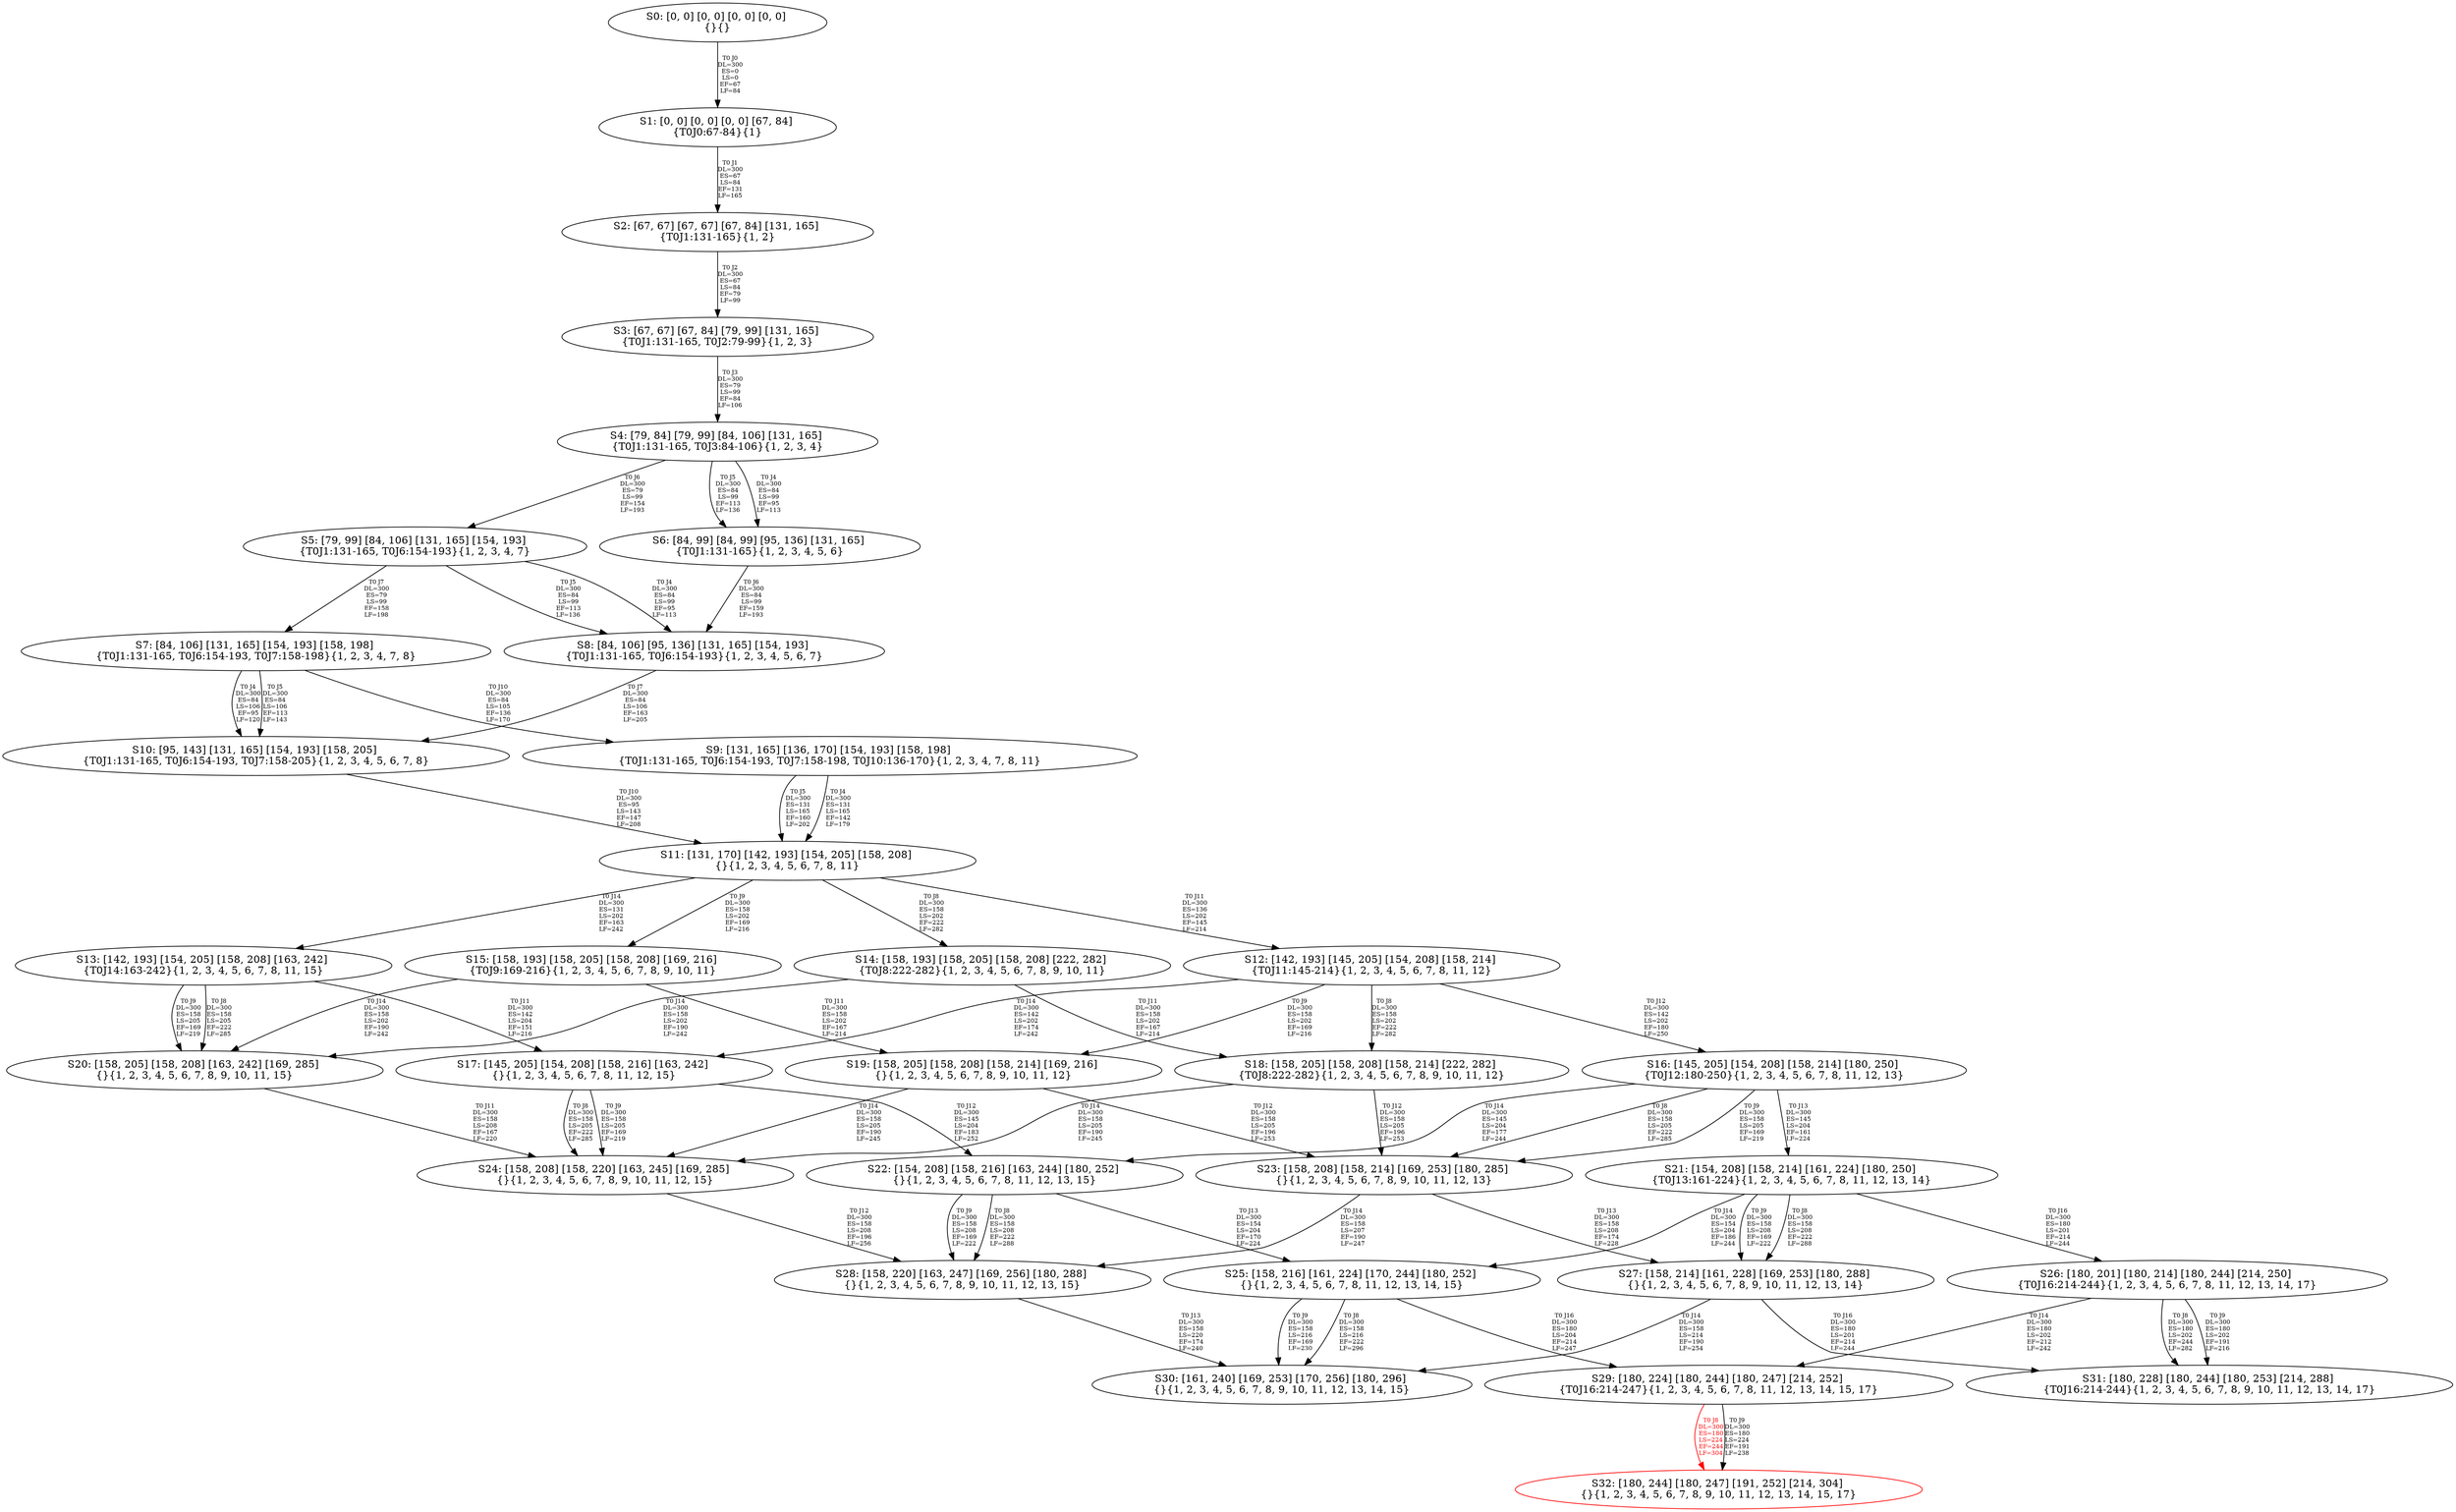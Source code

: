digraph {
	S0[label="S0: [0, 0] [0, 0] [0, 0] [0, 0] \n{}{}"];
	S1[label="S1: [0, 0] [0, 0] [0, 0] [67, 84] \n{T0J0:67-84}{1}"];
	S2[label="S2: [67, 67] [67, 67] [67, 84] [131, 165] \n{T0J1:131-165}{1, 2}"];
	S3[label="S3: [67, 67] [67, 84] [79, 99] [131, 165] \n{T0J1:131-165, T0J2:79-99}{1, 2, 3}"];
	S4[label="S4: [79, 84] [79, 99] [84, 106] [131, 165] \n{T0J1:131-165, T0J3:84-106}{1, 2, 3, 4}"];
	S5[label="S5: [79, 99] [84, 106] [131, 165] [154, 193] \n{T0J1:131-165, T0J6:154-193}{1, 2, 3, 4, 7}"];
	S6[label="S6: [84, 99] [84, 99] [95, 136] [131, 165] \n{T0J1:131-165}{1, 2, 3, 4, 5, 6}"];
	S7[label="S7: [84, 106] [131, 165] [154, 193] [158, 198] \n{T0J1:131-165, T0J6:154-193, T0J7:158-198}{1, 2, 3, 4, 7, 8}"];
	S8[label="S8: [84, 106] [95, 136] [131, 165] [154, 193] \n{T0J1:131-165, T0J6:154-193}{1, 2, 3, 4, 5, 6, 7}"];
	S9[label="S9: [131, 165] [136, 170] [154, 193] [158, 198] \n{T0J1:131-165, T0J6:154-193, T0J7:158-198, T0J10:136-170}{1, 2, 3, 4, 7, 8, 11}"];
	S10[label="S10: [95, 143] [131, 165] [154, 193] [158, 205] \n{T0J1:131-165, T0J6:154-193, T0J7:158-205}{1, 2, 3, 4, 5, 6, 7, 8}"];
	S11[label="S11: [131, 170] [142, 193] [154, 205] [158, 208] \n{}{1, 2, 3, 4, 5, 6, 7, 8, 11}"];
	S12[label="S12: [142, 193] [145, 205] [154, 208] [158, 214] \n{T0J11:145-214}{1, 2, 3, 4, 5, 6, 7, 8, 11, 12}"];
	S13[label="S13: [142, 193] [154, 205] [158, 208] [163, 242] \n{T0J14:163-242}{1, 2, 3, 4, 5, 6, 7, 8, 11, 15}"];
	S14[label="S14: [158, 193] [158, 205] [158, 208] [222, 282] \n{T0J8:222-282}{1, 2, 3, 4, 5, 6, 7, 8, 9, 10, 11}"];
	S15[label="S15: [158, 193] [158, 205] [158, 208] [169, 216] \n{T0J9:169-216}{1, 2, 3, 4, 5, 6, 7, 8, 9, 10, 11}"];
	S16[label="S16: [145, 205] [154, 208] [158, 214] [180, 250] \n{T0J12:180-250}{1, 2, 3, 4, 5, 6, 7, 8, 11, 12, 13}"];
	S17[label="S17: [145, 205] [154, 208] [158, 216] [163, 242] \n{}{1, 2, 3, 4, 5, 6, 7, 8, 11, 12, 15}"];
	S18[label="S18: [158, 205] [158, 208] [158, 214] [222, 282] \n{T0J8:222-282}{1, 2, 3, 4, 5, 6, 7, 8, 9, 10, 11, 12}"];
	S19[label="S19: [158, 205] [158, 208] [158, 214] [169, 216] \n{}{1, 2, 3, 4, 5, 6, 7, 8, 9, 10, 11, 12}"];
	S20[label="S20: [158, 205] [158, 208] [163, 242] [169, 285] \n{}{1, 2, 3, 4, 5, 6, 7, 8, 9, 10, 11, 15}"];
	S21[label="S21: [154, 208] [158, 214] [161, 224] [180, 250] \n{T0J13:161-224}{1, 2, 3, 4, 5, 6, 7, 8, 11, 12, 13, 14}"];
	S22[label="S22: [154, 208] [158, 216] [163, 244] [180, 252] \n{}{1, 2, 3, 4, 5, 6, 7, 8, 11, 12, 13, 15}"];
	S23[label="S23: [158, 208] [158, 214] [169, 253] [180, 285] \n{}{1, 2, 3, 4, 5, 6, 7, 8, 9, 10, 11, 12, 13}"];
	S24[label="S24: [158, 208] [158, 220] [163, 245] [169, 285] \n{}{1, 2, 3, 4, 5, 6, 7, 8, 9, 10, 11, 12, 15}"];
	S25[label="S25: [158, 216] [161, 224] [170, 244] [180, 252] \n{}{1, 2, 3, 4, 5, 6, 7, 8, 11, 12, 13, 14, 15}"];
	S26[label="S26: [180, 201] [180, 214] [180, 244] [214, 250] \n{T0J16:214-244}{1, 2, 3, 4, 5, 6, 7, 8, 11, 12, 13, 14, 17}"];
	S27[label="S27: [158, 214] [161, 228] [169, 253] [180, 288] \n{}{1, 2, 3, 4, 5, 6, 7, 8, 9, 10, 11, 12, 13, 14}"];
	S28[label="S28: [158, 220] [163, 247] [169, 256] [180, 288] \n{}{1, 2, 3, 4, 5, 6, 7, 8, 9, 10, 11, 12, 13, 15}"];
	S29[label="S29: [180, 224] [180, 244] [180, 247] [214, 252] \n{T0J16:214-247}{1, 2, 3, 4, 5, 6, 7, 8, 11, 12, 13, 14, 15, 17}"];
	S30[label="S30: [161, 240] [169, 253] [170, 256] [180, 296] \n{}{1, 2, 3, 4, 5, 6, 7, 8, 9, 10, 11, 12, 13, 14, 15}"];
	S31[label="S31: [180, 228] [180, 244] [180, 253] [214, 288] \n{T0J16:214-244}{1, 2, 3, 4, 5, 6, 7, 8, 9, 10, 11, 12, 13, 14, 17}"];
	S32[label="S32: [180, 244] [180, 247] [191, 252] [214, 304] \n{}{1, 2, 3, 4, 5, 6, 7, 8, 9, 10, 11, 12, 13, 14, 15, 17}"];
	S0 -> S1[label="T0 J0\nDL=300\nES=0\nLS=0\nEF=67\nLF=84",fontsize=8];
	S1 -> S2[label="T0 J1\nDL=300\nES=67\nLS=84\nEF=131\nLF=165",fontsize=8];
	S2 -> S3[label="T0 J2\nDL=300\nES=67\nLS=84\nEF=79\nLF=99",fontsize=8];
	S3 -> S4[label="T0 J3\nDL=300\nES=79\nLS=99\nEF=84\nLF=106",fontsize=8];
	S4 -> S6[label="T0 J4\nDL=300\nES=84\nLS=99\nEF=95\nLF=113",fontsize=8];
	S4 -> S6[label="T0 J5\nDL=300\nES=84\nLS=99\nEF=113\nLF=136",fontsize=8];
	S4 -> S5[label="T0 J6\nDL=300\nES=79\nLS=99\nEF=154\nLF=193",fontsize=8];
	S5 -> S8[label="T0 J4\nDL=300\nES=84\nLS=99\nEF=95\nLF=113",fontsize=8];
	S5 -> S8[label="T0 J5\nDL=300\nES=84\nLS=99\nEF=113\nLF=136",fontsize=8];
	S5 -> S7[label="T0 J7\nDL=300\nES=79\nLS=99\nEF=158\nLF=198",fontsize=8];
	S6 -> S8[label="T0 J6\nDL=300\nES=84\nLS=99\nEF=159\nLF=193",fontsize=8];
	S7 -> S10[label="T0 J4\nDL=300\nES=84\nLS=106\nEF=95\nLF=120",fontsize=8];
	S7 -> S10[label="T0 J5\nDL=300\nES=84\nLS=106\nEF=113\nLF=143",fontsize=8];
	S7 -> S9[label="T0 J10\nDL=300\nES=84\nLS=105\nEF=136\nLF=170",fontsize=8];
	S8 -> S10[label="T0 J7\nDL=300\nES=84\nLS=106\nEF=163\nLF=205",fontsize=8];
	S9 -> S11[label="T0 J4\nDL=300\nES=131\nLS=165\nEF=142\nLF=179",fontsize=8];
	S9 -> S11[label="T0 J5\nDL=300\nES=131\nLS=165\nEF=160\nLF=202",fontsize=8];
	S10 -> S11[label="T0 J10\nDL=300\nES=95\nLS=143\nEF=147\nLF=208",fontsize=8];
	S11 -> S14[label="T0 J8\nDL=300\nES=158\nLS=202\nEF=222\nLF=282",fontsize=8];
	S11 -> S15[label="T0 J9\nDL=300\nES=158\nLS=202\nEF=169\nLF=216",fontsize=8];
	S11 -> S12[label="T0 J11\nDL=300\nES=136\nLS=202\nEF=145\nLF=214",fontsize=8];
	S11 -> S13[label="T0 J14\nDL=300\nES=131\nLS=202\nEF=163\nLF=242",fontsize=8];
	S12 -> S18[label="T0 J8\nDL=300\nES=158\nLS=202\nEF=222\nLF=282",fontsize=8];
	S12 -> S19[label="T0 J9\nDL=300\nES=158\nLS=202\nEF=169\nLF=216",fontsize=8];
	S12 -> S16[label="T0 J12\nDL=300\nES=142\nLS=202\nEF=180\nLF=250",fontsize=8];
	S12 -> S17[label="T0 J14\nDL=300\nES=142\nLS=202\nEF=174\nLF=242",fontsize=8];
	S13 -> S20[label="T0 J8\nDL=300\nES=158\nLS=205\nEF=222\nLF=285",fontsize=8];
	S13 -> S20[label="T0 J9\nDL=300\nES=158\nLS=205\nEF=169\nLF=219",fontsize=8];
	S13 -> S17[label="T0 J11\nDL=300\nES=142\nLS=204\nEF=151\nLF=216",fontsize=8];
	S14 -> S18[label="T0 J11\nDL=300\nES=158\nLS=202\nEF=167\nLF=214",fontsize=8];
	S14 -> S20[label="T0 J14\nDL=300\nES=158\nLS=202\nEF=190\nLF=242",fontsize=8];
	S15 -> S19[label="T0 J11\nDL=300\nES=158\nLS=202\nEF=167\nLF=214",fontsize=8];
	S15 -> S20[label="T0 J14\nDL=300\nES=158\nLS=202\nEF=190\nLF=242",fontsize=8];
	S16 -> S23[label="T0 J8\nDL=300\nES=158\nLS=205\nEF=222\nLF=285",fontsize=8];
	S16 -> S23[label="T0 J9\nDL=300\nES=158\nLS=205\nEF=169\nLF=219",fontsize=8];
	S16 -> S21[label="T0 J13\nDL=300\nES=145\nLS=204\nEF=161\nLF=224",fontsize=8];
	S16 -> S22[label="T0 J14\nDL=300\nES=145\nLS=204\nEF=177\nLF=244",fontsize=8];
	S17 -> S24[label="T0 J8\nDL=300\nES=158\nLS=205\nEF=222\nLF=285",fontsize=8];
	S17 -> S24[label="T0 J9\nDL=300\nES=158\nLS=205\nEF=169\nLF=219",fontsize=8];
	S17 -> S22[label="T0 J12\nDL=300\nES=145\nLS=204\nEF=183\nLF=252",fontsize=8];
	S18 -> S23[label="T0 J12\nDL=300\nES=158\nLS=205\nEF=196\nLF=253",fontsize=8];
	S18 -> S24[label="T0 J14\nDL=300\nES=158\nLS=205\nEF=190\nLF=245",fontsize=8];
	S19 -> S23[label="T0 J12\nDL=300\nES=158\nLS=205\nEF=196\nLF=253",fontsize=8];
	S19 -> S24[label="T0 J14\nDL=300\nES=158\nLS=205\nEF=190\nLF=245",fontsize=8];
	S20 -> S24[label="T0 J11\nDL=300\nES=158\nLS=208\nEF=167\nLF=220",fontsize=8];
	S21 -> S27[label="T0 J8\nDL=300\nES=158\nLS=208\nEF=222\nLF=288",fontsize=8];
	S21 -> S27[label="T0 J9\nDL=300\nES=158\nLS=208\nEF=169\nLF=222",fontsize=8];
	S21 -> S25[label="T0 J14\nDL=300\nES=154\nLS=204\nEF=186\nLF=244",fontsize=8];
	S21 -> S26[label="T0 J16\nDL=300\nES=180\nLS=201\nEF=214\nLF=244",fontsize=8];
	S22 -> S28[label="T0 J8\nDL=300\nES=158\nLS=208\nEF=222\nLF=288",fontsize=8];
	S22 -> S28[label="T0 J9\nDL=300\nES=158\nLS=208\nEF=169\nLF=222",fontsize=8];
	S22 -> S25[label="T0 J13\nDL=300\nES=154\nLS=204\nEF=170\nLF=224",fontsize=8];
	S23 -> S27[label="T0 J13\nDL=300\nES=158\nLS=208\nEF=174\nLF=228",fontsize=8];
	S23 -> S28[label="T0 J14\nDL=300\nES=158\nLS=207\nEF=190\nLF=247",fontsize=8];
	S24 -> S28[label="T0 J12\nDL=300\nES=158\nLS=208\nEF=196\nLF=256",fontsize=8];
	S25 -> S30[label="T0 J8\nDL=300\nES=158\nLS=216\nEF=222\nLF=296",fontsize=8];
	S25 -> S30[label="T0 J9\nDL=300\nES=158\nLS=216\nEF=169\nLF=230",fontsize=8];
	S25 -> S29[label="T0 J16\nDL=300\nES=180\nLS=204\nEF=214\nLF=247",fontsize=8];
	S26 -> S31[label="T0 J8\nDL=300\nES=180\nLS=202\nEF=244\nLF=282",fontsize=8];
	S26 -> S31[label="T0 J9\nDL=300\nES=180\nLS=202\nEF=191\nLF=216",fontsize=8];
	S26 -> S29[label="T0 J14\nDL=300\nES=180\nLS=202\nEF=212\nLF=242",fontsize=8];
	S27 -> S30[label="T0 J14\nDL=300\nES=158\nLS=214\nEF=190\nLF=254",fontsize=8];
	S27 -> S31[label="T0 J16\nDL=300\nES=180\nLS=201\nEF=214\nLF=244",fontsize=8];
	S28 -> S30[label="T0 J13\nDL=300\nES=158\nLS=220\nEF=174\nLF=240",fontsize=8];
	S29 -> S32[label="T0 J8\nDL=300\nES=180\nLS=224\nEF=244\nLF=304",color=Red,fontcolor=Red,fontsize=8];
S32[color=Red];
	S29 -> S32[label="T0 J9\nDL=300\nES=180\nLS=224\nEF=191\nLF=238",fontsize=8];
}
